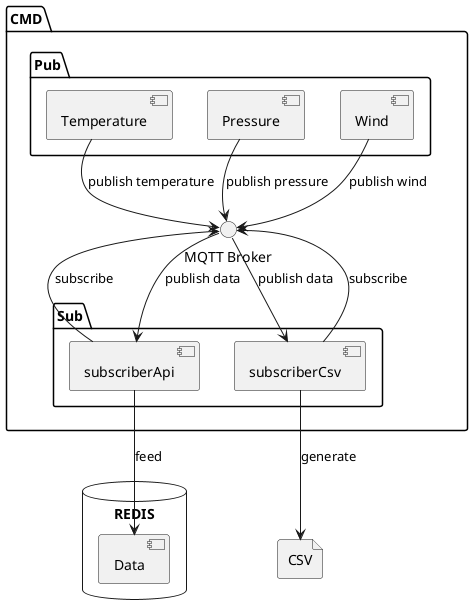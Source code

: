 @startuml

package "CMD" {
    package "Pub" {
        [Wind]
        [Temperature]
        [Pressure]


    }
    package "Sub" {
        [subscriberApi]
        [subscriberCsv]

    }
    interface "MQTT Broker"
}



database "REDIS"{
    [Data]

}

file "CSV"



[subscriberApi] -down-> [Data]: "feed"
[subscriberCsv] -down-> "CSV": "generate"

[subscriberApi] -up-> "MQTT Broker": "subscribe"

[subscriberApi] <-up- "MQTT Broker" : "publish data"
[subscriberCsv] <-up- "MQTT Broker": "publish data"
[subscriberCsv] -up-> "MQTT Broker": "subscribe"
"MQTT Broker" <-up- [Wind]: "publish wind"
"MQTT Broker" <-up- [Pressure]: "publish pressure"
"MQTT Broker" <-up- [Temperature]: "publish temperature"








@enduml
